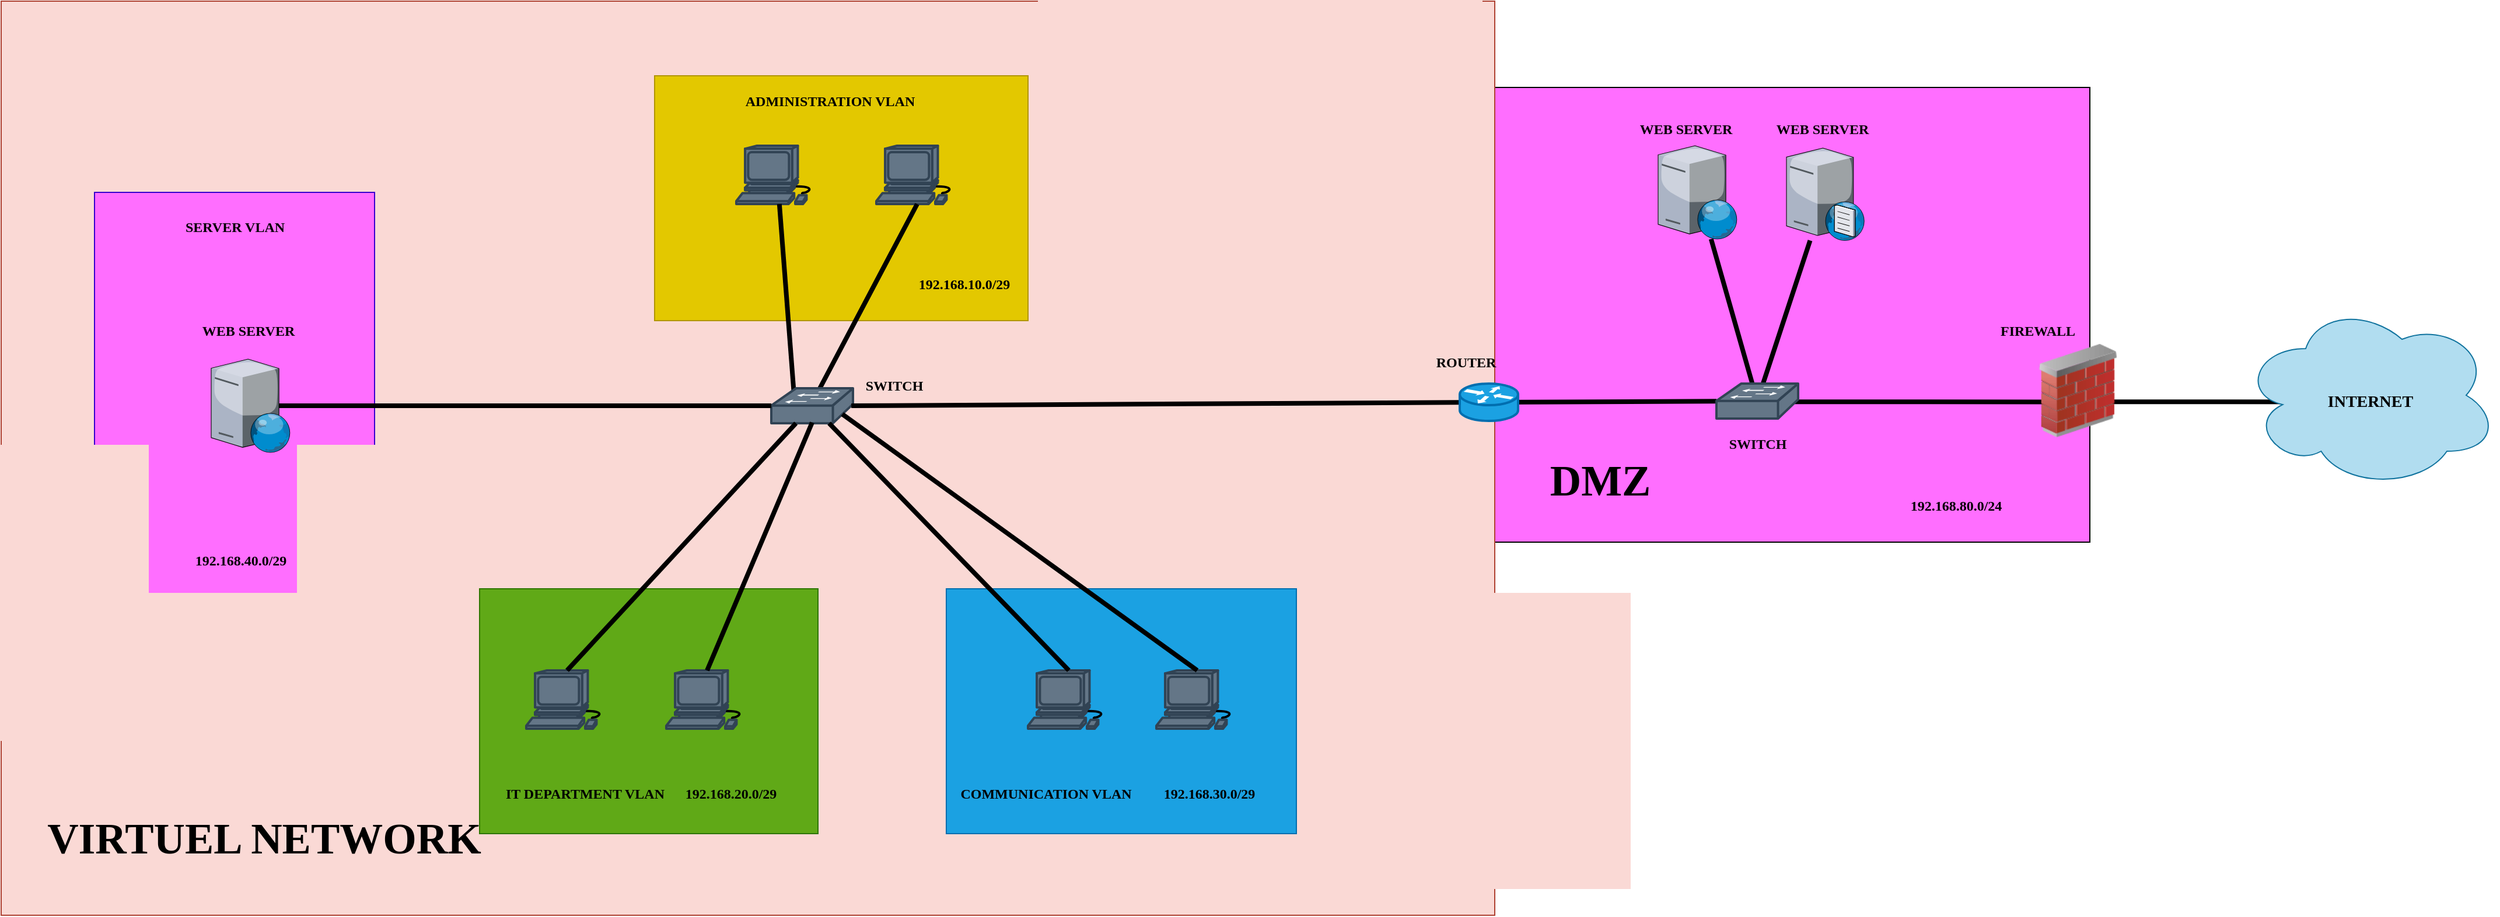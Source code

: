 <mxfile>
    <diagram id="YPaPiPW-OcqWwfcD-jOC" name="Page-1">
        <mxGraphModel dx="1100" dy="630" grid="1" gridSize="10" guides="1" tooltips="1" connect="1" arrows="1" fold="1" page="1" pageScale="1" pageWidth="3000" pageHeight="2069" math="0" shadow="0">
            <root>
                <mxCell id="0"/>
                <mxCell id="1" parent="0"/>
                <mxCell id="54" value="" style="rounded=0;whiteSpace=wrap;html=1;labelBackgroundColor=none;strokeColor=#000000;fillColor=#FF6EFF;" vertex="1" parent="1">
                    <mxGeometry x="1610" y="124" width="510" height="390" as="geometry"/>
                </mxCell>
                <mxCell id="35" value="" style="rounded=0;whiteSpace=wrap;html=1;strokeColor=#ae4132;fillColor=#fad9d5;labelBackgroundColor=none;" vertex="1" parent="1">
                    <mxGeometry x="330" y="50" width="1280" height="784" as="geometry"/>
                </mxCell>
                <mxCell id="9" value="" style="rounded=0;whiteSpace=wrap;html=1;strokeColor=#B09500;fillColor=#e3c800;labelBackgroundColor=none;fontColor=#000000;" vertex="1" parent="1">
                    <mxGeometry x="890" y="114" width="320" height="210" as="geometry"/>
                </mxCell>
                <mxCell id="4" value="" style="shape=mxgraph.cisco.computers_and_peripherals.workstation;sketch=0;html=1;pointerEvents=1;dashed=0;fillColor=#647687;strokeColor=#314354;strokeWidth=2;verticalLabelPosition=bottom;verticalAlign=top;align=center;outlineConnect=0;fontColor=#ffffff;" vertex="1" parent="1">
                    <mxGeometry x="960" y="174" width="70" height="50" as="geometry"/>
                </mxCell>
                <mxCell id="5" value="" style="shape=mxgraph.cisco.computers_and_peripherals.workstation;sketch=0;html=1;pointerEvents=1;dashed=0;fillColor=#647687;strokeColor=#314354;strokeWidth=2;verticalLabelPosition=bottom;verticalAlign=top;align=center;outlineConnect=0;fontColor=#ffffff;" vertex="1" parent="1">
                    <mxGeometry x="1080" y="174" width="70" height="50" as="geometry"/>
                </mxCell>
                <mxCell id="13" value="" style="endArrow=none;html=1;strokeColor=#000000;endSize=6;strokeWidth=4;" edge="1" parent="1" target="4">
                    <mxGeometry width="50" height="50" relative="1" as="geometry">
                        <mxPoint x="1010" y="394" as="sourcePoint"/>
                        <mxPoint x="1060" y="344" as="targetPoint"/>
                    </mxGeometry>
                </mxCell>
                <mxCell id="14" value="" style="endArrow=none;html=1;strokeColor=#000000;endSize=6;strokeWidth=4;entryX=0.5;entryY=1;entryDx=0;entryDy=0;entryPerimeter=0;" edge="1" parent="1" target="5">
                    <mxGeometry width="50" height="50" relative="1" as="geometry">
                        <mxPoint x="1020" y="404" as="sourcePoint"/>
                        <mxPoint x="980.769" y="234" as="targetPoint"/>
                    </mxGeometry>
                </mxCell>
                <mxCell id="2" value="" style="shape=mxgraph.cisco.switches.workgroup_switch;sketch=0;html=1;pointerEvents=1;dashed=0;fillColor=#647687;strokeColor=#314354;strokeWidth=2;verticalLabelPosition=bottom;verticalAlign=top;align=center;outlineConnect=0;fontColor=#ffffff;" vertex="1" parent="1">
                    <mxGeometry x="990" y="382" width="70" height="30" as="geometry"/>
                </mxCell>
                <mxCell id="15" value="" style="rounded=0;whiteSpace=wrap;html=1;strokeColor=#006EAF;fillColor=#1ba1e2;labelBackgroundColor=none;fontColor=#ffffff;" vertex="1" parent="1">
                    <mxGeometry x="1140" y="554" width="300" height="210" as="geometry"/>
                </mxCell>
                <mxCell id="16" value="" style="shape=mxgraph.cisco.computers_and_peripherals.workstation;sketch=0;html=1;pointerEvents=1;dashed=0;fillColor=#647687;strokeColor=#314354;strokeWidth=2;verticalLabelPosition=bottom;verticalAlign=top;align=center;outlineConnect=0;fontColor=#ffffff;" vertex="1" parent="1">
                    <mxGeometry x="1210" y="624" width="70" height="50" as="geometry"/>
                </mxCell>
                <mxCell id="17" value="" style="shape=mxgraph.cisco.computers_and_peripherals.workstation;sketch=0;html=1;pointerEvents=1;dashed=0;fillColor=#647687;strokeColor=#314354;strokeWidth=2;verticalLabelPosition=bottom;verticalAlign=top;align=center;outlineConnect=0;fontColor=#ffffff;" vertex="1" parent="1">
                    <mxGeometry x="1320" y="624" width="70" height="50" as="geometry"/>
                </mxCell>
                <mxCell id="19" value="" style="rounded=0;whiteSpace=wrap;html=1;strokeColor=#2D7600;fillColor=#60a917;labelBackgroundColor=none;fontColor=#ffffff;" vertex="1" parent="1">
                    <mxGeometry x="740" y="554" width="290" height="210" as="geometry"/>
                </mxCell>
                <mxCell id="20" value="" style="shape=mxgraph.cisco.computers_and_peripherals.workstation;sketch=0;html=1;pointerEvents=1;dashed=0;fillColor=#647687;strokeColor=#314354;strokeWidth=2;verticalLabelPosition=bottom;verticalAlign=top;align=center;outlineConnect=0;fontColor=#ffffff;" vertex="1" parent="1">
                    <mxGeometry x="780" y="624" width="70" height="50" as="geometry"/>
                </mxCell>
                <mxCell id="21" value="" style="shape=mxgraph.cisco.computers_and_peripherals.workstation;sketch=0;html=1;pointerEvents=1;dashed=0;fillColor=#647687;strokeColor=#314354;strokeWidth=2;verticalLabelPosition=bottom;verticalAlign=top;align=center;outlineConnect=0;fontColor=#ffffff;" vertex="1" parent="1">
                    <mxGeometry x="900" y="624" width="70" height="50" as="geometry"/>
                </mxCell>
                <mxCell id="22" value="" style="endArrow=none;html=1;strokeColor=#000000;endSize=6;strokeWidth=4;exitX=0.5;exitY=0;exitDx=0;exitDy=0;exitPerimeter=0;" edge="1" parent="1" source="20" target="2">
                    <mxGeometry width="50" height="50" relative="1" as="geometry">
                        <mxPoint x="830" y="604" as="sourcePoint"/>
                        <mxPoint x="905" y="454" as="targetPoint"/>
                    </mxGeometry>
                </mxCell>
                <mxCell id="26" value="" style="endArrow=none;html=1;strokeColor=#000000;endSize=6;strokeWidth=4;entryX=0.5;entryY=0.98;entryDx=0;entryDy=0;entryPerimeter=0;exitX=0.5;exitY=0;exitDx=0;exitDy=0;exitPerimeter=0;" edge="1" parent="1" source="21" target="2">
                    <mxGeometry width="50" height="50" relative="1" as="geometry">
                        <mxPoint x="965" y="624" as="sourcePoint"/>
                        <mxPoint x="1140" y="421.4" as="targetPoint"/>
                    </mxGeometry>
                </mxCell>
                <mxCell id="28" value="" style="endArrow=none;html=1;strokeColor=#000000;endSize=6;strokeWidth=4;exitX=0.5;exitY=0;exitDx=0;exitDy=0;exitPerimeter=0;" edge="1" parent="1" source="16" target="2">
                    <mxGeometry width="50" height="50" relative="1" as="geometry">
                        <mxPoint x="1250" y="625.6" as="sourcePoint"/>
                        <mxPoint x="1310" y="413.0" as="targetPoint"/>
                    </mxGeometry>
                </mxCell>
                <mxCell id="29" value="" style="endArrow=none;html=1;strokeColor=#000000;endSize=6;strokeWidth=4;exitX=0.5;exitY=0;exitDx=0;exitDy=0;exitPerimeter=0;entryX=0.87;entryY=0.74;entryDx=0;entryDy=0;entryPerimeter=0;" edge="1" parent="1" source="17" target="2">
                    <mxGeometry width="50" height="50" relative="1" as="geometry">
                        <mxPoint x="1270.24" y="594.6" as="sourcePoint"/>
                        <mxPoint x="1060.004" y="381" as="targetPoint"/>
                    </mxGeometry>
                </mxCell>
                <mxCell id="30" value="" style="rounded=0;whiteSpace=wrap;html=1;strokeColor=#3700CC;fillColor=#FF6EFF;labelBackgroundColor=none;fontColor=#ffffff;" vertex="1" parent="1">
                    <mxGeometry x="410" y="214" width="240" height="360" as="geometry"/>
                </mxCell>
                <mxCell id="32" value="" style="endArrow=none;html=1;strokeColor=#000000;endSize=6;strokeWidth=4;entryX=0;entryY=0.5;entryDx=0;entryDy=0;entryPerimeter=0;" edge="1" parent="1" target="2">
                    <mxGeometry width="50" height="50" relative="1" as="geometry">
                        <mxPoint x="550" y="397" as="sourcePoint"/>
                        <mxPoint x="715" y="164.0" as="targetPoint"/>
                    </mxGeometry>
                </mxCell>
                <mxCell id="31" value="" style="verticalLabelPosition=bottom;sketch=0;aspect=fixed;html=1;verticalAlign=top;strokeColor=none;align=center;outlineConnect=0;shape=mxgraph.citrix.web_server;labelBackgroundColor=none;fillColor=#FF6EFF;" vertex="1" parent="1">
                    <mxGeometry x="510" y="357" width="68" height="80" as="geometry"/>
                </mxCell>
                <mxCell id="34" value="" style="endArrow=none;html=1;endSize=6;strokeColor=#000000;strokeWidth=4;exitX=0.98;exitY=0.5;exitDx=0;exitDy=0;exitPerimeter=0;" edge="1" parent="1" source="2" target="3">
                    <mxGeometry width="50" height="50" relative="1" as="geometry">
                        <mxPoint x="990" y="364" as="sourcePoint"/>
                        <mxPoint x="1040" y="314" as="targetPoint"/>
                        <Array as="points"/>
                    </mxGeometry>
                </mxCell>
                <mxCell id="39" value="" style="verticalLabelPosition=bottom;sketch=0;aspect=fixed;html=1;verticalAlign=top;strokeColor=none;align=center;outlineConnect=0;shape=mxgraph.citrix.web_server;labelBackgroundColor=none;fillColor=#FF6EFF;" vertex="1" parent="1">
                    <mxGeometry x="1750" y="174" width="68" height="80" as="geometry"/>
                </mxCell>
                <mxCell id="40" value="" style="verticalLabelPosition=bottom;sketch=0;aspect=fixed;html=1;verticalAlign=top;strokeColor=none;align=center;outlineConnect=0;shape=mxgraph.citrix.dns_server;labelBackgroundColor=none;fillColor=#FF6EFF;" vertex="1" parent="1">
                    <mxGeometry x="1860" y="174" width="67.2" height="81.25" as="geometry"/>
                </mxCell>
                <mxCell id="44" value="" style="endArrow=none;html=1;strokeColor=#000000;endSize=6;strokeWidth=4;" edge="1" parent="1" source="36" target="39">
                    <mxGeometry width="50" height="50" relative="1" as="geometry">
                        <mxPoint x="1810" y="359" as="sourcePoint"/>
                        <mxPoint x="1915" y="219" as="targetPoint"/>
                    </mxGeometry>
                </mxCell>
                <mxCell id="45" value="" style="endArrow=none;html=1;strokeColor=#000000;endSize=6;strokeWidth=4;" edge="1" parent="1" source="36" target="40">
                    <mxGeometry width="50" height="50" relative="1" as="geometry">
                        <mxPoint x="1850" y="369" as="sourcePoint"/>
                        <mxPoint x="1805.724" y="264" as="targetPoint"/>
                        <Array as="points"/>
                    </mxGeometry>
                </mxCell>
                <mxCell id="46" value="" style="endArrow=none;html=1;strokeColor=#000000;endSize=6;strokeWidth=4;" edge="1" parent="1" target="36">
                    <mxGeometry width="50" height="50" relative="1" as="geometry">
                        <mxPoint x="1610" y="394" as="sourcePoint"/>
                        <mxPoint x="1680" y="214" as="targetPoint"/>
                    </mxGeometry>
                </mxCell>
                <mxCell id="3" value="" style="shape=mxgraph.cisco.routers.router;html=1;pointerEvents=1;dashed=0;fillColor=#1ba1e2;strokeColor=#006EAF;strokeWidth=2;verticalLabelPosition=bottom;verticalAlign=top;align=center;outlineConnect=0;fontColor=#ffffff;" vertex="1" parent="1">
                    <mxGeometry x="1580" y="378" width="50" height="32" as="geometry"/>
                </mxCell>
                <mxCell id="47" value="" style="endArrow=none;html=1;strokeColor=#000000;endSize=6;strokeWidth=4;entryX=0;entryY=0.5;entryDx=0;entryDy=0;entryPerimeter=0;" edge="1" parent="1">
                    <mxGeometry width="50" height="50" relative="1" as="geometry">
                        <mxPoint x="1860" y="393.63" as="sourcePoint"/>
                        <mxPoint x="2090" y="393.69" as="targetPoint"/>
                    </mxGeometry>
                </mxCell>
                <mxCell id="36" value="" style="shape=mxgraph.cisco.switches.workgroup_switch;sketch=0;html=1;pointerEvents=1;dashed=0;fillColor=#647687;strokeColor=#314354;strokeWidth=2;verticalLabelPosition=bottom;verticalAlign=top;align=center;outlineConnect=0;fontColor=#ffffff;" vertex="1" parent="1">
                    <mxGeometry x="1800" y="378" width="70" height="30" as="geometry"/>
                </mxCell>
                <mxCell id="51" value="" style="endArrow=none;html=1;strokeColor=#000000;endSize=6;strokeWidth=4;entryX=0;entryY=0.5;entryDx=0;entryDy=0;entryPerimeter=0;" edge="1" parent="1">
                    <mxGeometry width="50" height="50" relative="1" as="geometry">
                        <mxPoint x="2130" y="393.63" as="sourcePoint"/>
                        <mxPoint x="2360" y="393.69" as="targetPoint"/>
                    </mxGeometry>
                </mxCell>
                <mxCell id="49" value="" style="ellipse;shape=cloud;whiteSpace=wrap;html=1;labelBackgroundColor=none;strokeColor=#10739e;fillColor=#b1ddf0;" vertex="1" parent="1">
                    <mxGeometry x="2250" y="308" width="220" height="160" as="geometry"/>
                </mxCell>
                <mxCell id="52" value="" style="image;html=1;image=img/lib/clip_art/networking/Firewall_02_128x128.png;labelBackgroundColor=none;strokeColor=#000000;fillColor=#FF6EFF;" vertex="1" parent="1">
                    <mxGeometry x="2070" y="344" width="80" height="80" as="geometry"/>
                </mxCell>
                <mxCell id="55" value="&lt;h3 style=&quot;font-size: 37px;&quot;&gt;&lt;font color=&quot;#000000&quot; face=&quot;Oswald&quot; data-font-src=&quot;https://fonts.googleapis.com/css?family=Oswald&quot; style=&quot;font-size: 37px;&quot;&gt;DMZ&lt;/font&gt;&lt;/h3&gt;" style="text;html=1;resizable=0;autosize=1;align=center;verticalAlign=middle;points=[];fillColor=none;strokeColor=none;rounded=0;labelBackgroundColor=none;fontSize=37;" vertex="1" parent="1">
                    <mxGeometry x="1665" y="397" width="70" height="130" as="geometry"/>
                </mxCell>
                <mxCell id="57" value="&lt;h3&gt;&lt;font color=&quot;#000000&quot; face=&quot;Oswald&quot; data-font-src=&quot;https://fonts.googleapis.com/css?family=Oswald&quot;&gt;INTERNET&lt;/font&gt;&lt;/h3&gt;" style="text;html=1;resizable=0;autosize=1;align=center;verticalAlign=middle;points=[];fillColor=none;strokeColor=none;rounded=0;labelBackgroundColor=none;" vertex="1" parent="1">
                    <mxGeometry x="2330" y="368" width="60" height="50" as="geometry"/>
                </mxCell>
                <mxCell id="59" value="&lt;h3&gt;&lt;font color=&quot;#000000&quot; face=&quot;Oswald&quot;&gt;&lt;span style=&quot;font-size: 12px&quot;&gt;WEB SERVER&amp;nbsp;&lt;/span&gt;&lt;/font&gt;&lt;/h3&gt;" style="text;html=1;resizable=0;autosize=1;align=center;verticalAlign=middle;points=[];fillColor=none;strokeColor=none;rounded=0;labelBackgroundColor=none;fontSize=37;" vertex="1" parent="1">
                    <mxGeometry x="1740" y="74" width="70" height="150" as="geometry"/>
                </mxCell>
                <mxCell id="61" value="&lt;h3&gt;&lt;font color=&quot;#000000&quot; face=&quot;Oswald&quot;&gt;&lt;span style=&quot;font-size: 12px&quot;&gt;WEB SERVER&amp;nbsp;&lt;/span&gt;&lt;/font&gt;&lt;/h3&gt;" style="text;html=1;resizable=0;autosize=1;align=center;verticalAlign=middle;points=[];fillColor=none;strokeColor=none;rounded=0;labelBackgroundColor=none;fontSize=37;" vertex="1" parent="1">
                    <mxGeometry x="1857.2" y="74" width="70" height="150" as="geometry"/>
                </mxCell>
                <mxCell id="62" value="&lt;h3&gt;&lt;font color=&quot;#000000&quot; face=&quot;Oswald&quot;&gt;&lt;span style=&quot;font-size: 12px&quot;&gt;SWITCH&lt;/span&gt;&lt;/font&gt;&lt;/h3&gt;" style="text;html=1;resizable=0;autosize=1;align=center;verticalAlign=middle;points=[];fillColor=none;strokeColor=none;rounded=0;labelBackgroundColor=none;fontSize=37;" vertex="1" parent="1">
                    <mxGeometry x="1810" y="344" width="50" height="150" as="geometry"/>
                </mxCell>
                <mxCell id="63" value="&lt;h3&gt;&lt;font color=&quot;#000000&quot; face=&quot;Oswald&quot;&gt;&lt;span style=&quot;font-size: 12px&quot;&gt;FIREWALL&lt;/span&gt;&lt;/font&gt;&lt;/h3&gt;" style="text;html=1;resizable=0;autosize=1;align=center;verticalAlign=middle;points=[];fillColor=none;strokeColor=none;rounded=0;labelBackgroundColor=none;fontSize=37;" vertex="1" parent="1">
                    <mxGeometry x="2045" y="247" width="60" height="150" as="geometry"/>
                </mxCell>
                <mxCell id="64" value="&lt;h3 style=&quot;font-size: 37px&quot;&gt;&lt;font color=&quot;#000000&quot; face=&quot;Oswald&quot; data-font-src=&quot;https://fonts.googleapis.com/css?family=Oswald&quot; style=&quot;font-size: 37px&quot;&gt;VIRTUEL NETWORK&lt;/font&gt;&lt;/h3&gt;" style="text;html=1;resizable=0;autosize=1;align=center;verticalAlign=middle;points=[];fillColor=none;strokeColor=none;rounded=0;labelBackgroundColor=none;fontSize=37;" vertex="1" parent="1">
                    <mxGeometry x="420" y="704" width="270" height="130" as="geometry"/>
                </mxCell>
                <mxCell id="66" value="&lt;h3&gt;&lt;font color=&quot;#000000&quot; face=&quot;Oswald&quot;&gt;&lt;span style=&quot;font-size: 12px&quot;&gt;ROUTER&lt;/span&gt;&lt;/font&gt;&lt;/h3&gt;" style="text;html=1;resizable=0;autosize=1;align=center;verticalAlign=middle;points=[];fillColor=none;strokeColor=none;rounded=0;labelBackgroundColor=none;fontSize=37;" vertex="1" parent="1">
                    <mxGeometry x="1560" y="274" width="50" height="150" as="geometry"/>
                </mxCell>
                <mxCell id="67" value="&lt;h3&gt;&lt;font color=&quot;#000000&quot; face=&quot;Oswald&quot;&gt;&lt;span style=&quot;font-size: 12px&quot;&gt;WEB SERVER&amp;nbsp;&lt;/span&gt;&lt;/font&gt;&lt;/h3&gt;" style="text;html=1;resizable=0;autosize=1;align=center;verticalAlign=middle;points=[];fillColor=none;strokeColor=none;rounded=0;labelBackgroundColor=none;fontSize=37;" vertex="1" parent="1">
                    <mxGeometry x="508" y="247" width="70" height="150" as="geometry"/>
                </mxCell>
                <mxCell id="68" value="&lt;h3&gt;&lt;font color=&quot;#000000&quot; face=&quot;Oswald&quot;&gt;&lt;span style=&quot;font-size: 12px&quot;&gt;ADMINISTRATION VLAN&lt;/span&gt;&lt;/font&gt;&lt;/h3&gt;" style="text;html=1;resizable=0;autosize=1;align=center;verticalAlign=middle;points=[];fillColor=none;strokeColor=none;rounded=0;labelBackgroundColor=none;fontSize=37;" vertex="1" parent="1">
                    <mxGeometry x="980" y="50" width="120" height="150" as="geometry"/>
                </mxCell>
                <mxCell id="69" value="&lt;h3&gt;&lt;font color=&quot;#000000&quot; face=&quot;Oswald&quot;&gt;&lt;span style=&quot;font-size: 12px&quot;&gt;IT DEPARTMENT VLAN&lt;/span&gt;&lt;/font&gt;&lt;/h3&gt;" style="text;html=1;resizable=0;autosize=1;align=center;verticalAlign=middle;points=[];fillColor=none;strokeColor=none;rounded=0;labelBackgroundColor=none;fontSize=37;" vertex="1" parent="1">
                    <mxGeometry x="775" y="644" width="110" height="150" as="geometry"/>
                </mxCell>
                <mxCell id="70" value="&lt;h3&gt;&lt;font color=&quot;#000000&quot; face=&quot;Oswald&quot;&gt;&lt;span style=&quot;font-size: 12px&quot;&gt;COMMUNICATION VLAN&lt;/span&gt;&lt;/font&gt;&lt;/h3&gt;" style="text;html=1;resizable=0;autosize=1;align=center;verticalAlign=middle;points=[];fillColor=none;strokeColor=none;rounded=0;labelBackgroundColor=none;fontSize=37;" vertex="1" parent="1">
                    <mxGeometry x="1165" y="644" width="120" height="150" as="geometry"/>
                </mxCell>
                <mxCell id="71" value="&lt;h3&gt;&lt;font color=&quot;#000000&quot; face=&quot;Oswald&quot;&gt;&lt;span style=&quot;font-size: 12px&quot;&gt;SWITCH&lt;/span&gt;&lt;/font&gt;&lt;/h3&gt;" style="text;html=1;resizable=0;autosize=1;align=center;verticalAlign=middle;points=[];fillColor=none;strokeColor=none;rounded=0;labelBackgroundColor=none;fontSize=37;" vertex="1" parent="1">
                    <mxGeometry x="1070" y="294" width="50" height="150" as="geometry"/>
                </mxCell>
                <mxCell id="72" value="&lt;h3&gt;&lt;font color=&quot;#000000&quot; face=&quot;Oswald&quot;&gt;&lt;span style=&quot;font-size: 12px&quot;&gt;192.168.20.0/29&lt;/span&gt;&lt;/font&gt;&lt;/h3&gt;" style="text;html=1;resizable=0;autosize=1;align=center;verticalAlign=middle;points=[];fillColor=none;strokeColor=none;rounded=0;labelBackgroundColor=none;fontSize=37;" vertex="1" parent="1">
                    <mxGeometry x="910" y="644" width="90" height="150" as="geometry"/>
                </mxCell>
                <mxCell id="73" value="&lt;h3&gt;&lt;font color=&quot;#000000&quot; face=&quot;Oswald&quot;&gt;&lt;span style=&quot;font-size: 12px&quot;&gt;192.168.30.0/29&lt;/span&gt;&lt;/font&gt;&lt;/h3&gt;" style="text;html=1;resizable=0;autosize=1;align=center;verticalAlign=middle;points=[];fillColor=none;strokeColor=none;rounded=0;labelBackgroundColor=none;fontSize=37;" vertex="1" parent="1">
                    <mxGeometry x="1320" y="644" width="90" height="150" as="geometry"/>
                </mxCell>
                <mxCell id="74" value="&lt;h3&gt;&lt;font color=&quot;#000000&quot; face=&quot;Oswald&quot;&gt;&lt;span style=&quot;font-size: 12px&quot;&gt;192.168.10.0/29&lt;/span&gt;&lt;/font&gt;&lt;/h3&gt;" style="text;html=1;resizable=0;autosize=1;align=center;verticalAlign=middle;points=[];fillColor=none;strokeColor=none;rounded=0;labelBackgroundColor=none;fontSize=37;" vertex="1" parent="1">
                    <mxGeometry x="1110" y="207" width="90" height="150" as="geometry"/>
                </mxCell>
                <mxCell id="75" value="&lt;h3&gt;&lt;font color=&quot;#000000&quot; face=&quot;Oswald&quot;&gt;&lt;span style=&quot;font-size: 12px&quot;&gt;SERVER VLAN&lt;/span&gt;&lt;/font&gt;&lt;/h3&gt;" style="text;html=1;resizable=0;autosize=1;align=center;verticalAlign=middle;points=[];fillColor=none;strokeColor=none;rounded=0;labelBackgroundColor=none;fontSize=37;" vertex="1" parent="1">
                    <mxGeometry x="490" y="158" width="80" height="150" as="geometry"/>
                </mxCell>
                <mxCell id="76" value="&lt;h3&gt;&lt;font color=&quot;#000000&quot; face=&quot;Oswald&quot;&gt;&lt;span style=&quot;font-size: 12px&quot;&gt;192.168.40.0/29&lt;/span&gt;&lt;/font&gt;&lt;/h3&gt;" style="text;html=1;resizable=0;autosize=1;align=center;verticalAlign=middle;points=[];fillColor=none;strokeColor=none;rounded=0;labelBackgroundColor=none;fontSize=37;" vertex="1" parent="1">
                    <mxGeometry x="490" y="444" width="90" height="150" as="geometry"/>
                </mxCell>
                <mxCell id="77" value="&lt;h3&gt;&lt;font color=&quot;#000000&quot; face=&quot;Oswald&quot;&gt;&lt;span style=&quot;font-size: 12px&quot;&gt;192.168.80.0/24&lt;/span&gt;&lt;/font&gt;&lt;/h3&gt;" style="text;html=1;resizable=0;autosize=1;align=center;verticalAlign=middle;points=[];fillColor=none;strokeColor=none;rounded=0;labelBackgroundColor=none;fontSize=37;" vertex="1" parent="1">
                    <mxGeometry x="1960" y="397" width="90" height="150" as="geometry"/>
                </mxCell>
            </root>
        </mxGraphModel>
    </diagram>
</mxfile>